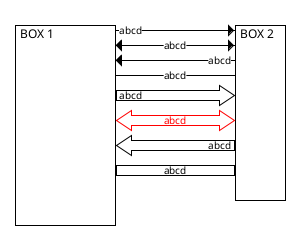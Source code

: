 ' Do not edit
' Theme Gallery
' autogenerated by script
'
@startwire
!theme mono

* BOX_1 [100x200]
--
move(100,0)
* BOX_2 [50x175]

BOX_1 ->  BOX_2 : abcd
BOX_1 <-> BOX_2 : abcd
BOX_1 <-  BOX_2 : abcd
BOX_1 -   BOX_2 : abcd
BOX_1 =>  BOX_2 : abcd
BOX_1 <=> BOX_2 #red : abcd
BOX_1 <=  BOX_2 : abcd
BOX_1 =   BOX_2 : abcd
@endwire
